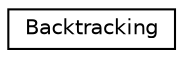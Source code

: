 digraph "Graphical Class Hierarchy"
{
  edge [fontname="Helvetica",fontsize="10",labelfontname="Helvetica",labelfontsize="10"];
  node [fontname="Helvetica",fontsize="10",shape=record];
  rankdir="LR";
  Node0 [label="Backtracking",height=0.2,width=0.4,color="black", fillcolor="white", style="filled",URL="$classBacktracking.html",tooltip="Clase de algoritmo de búsqueda. "];
}
